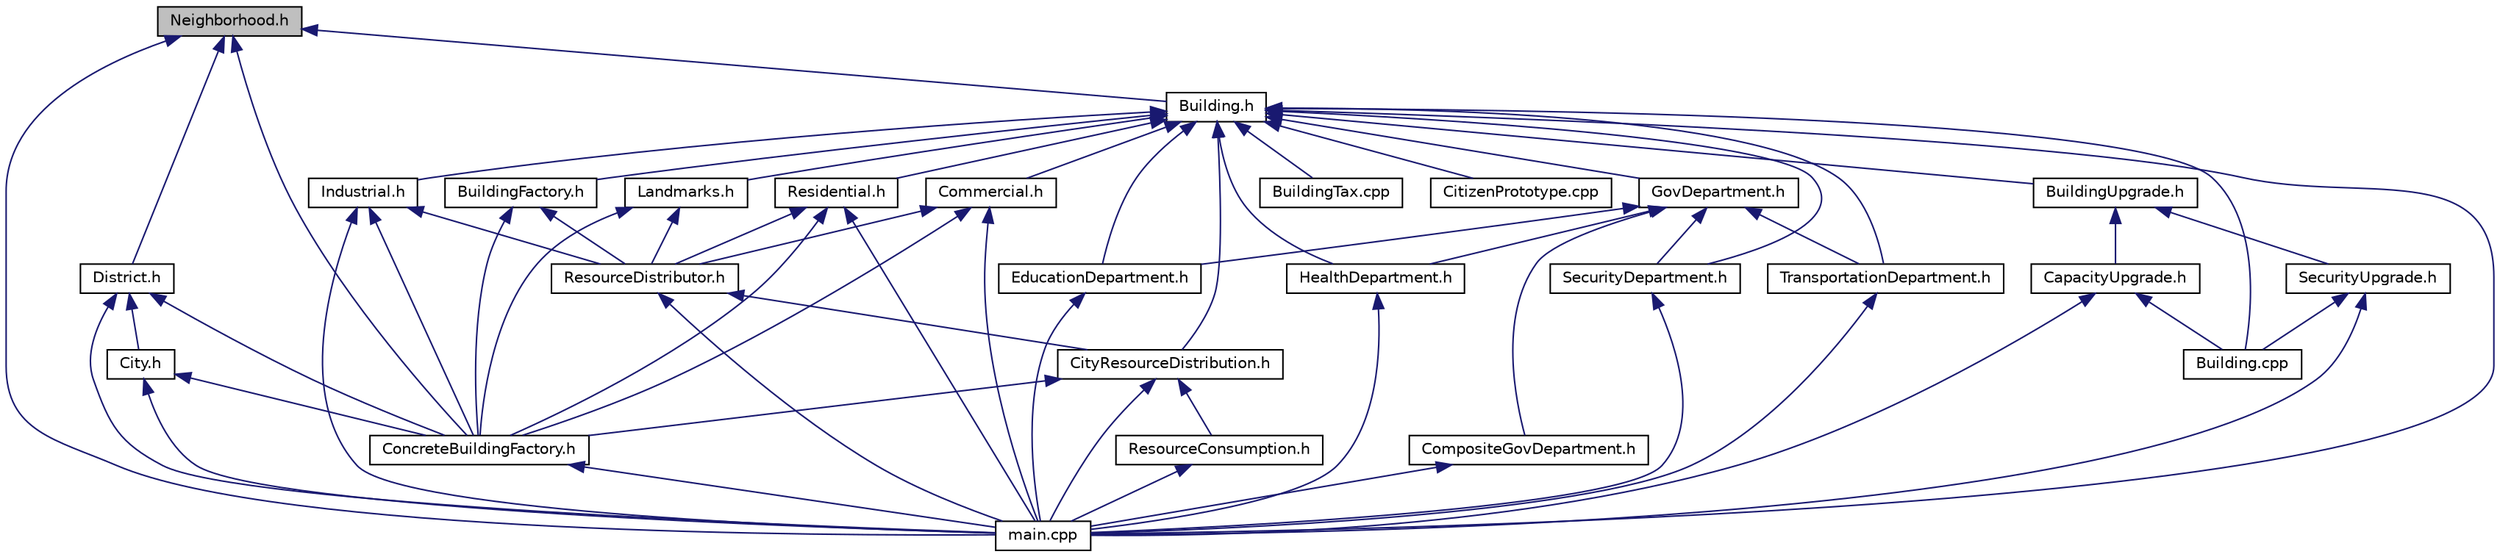 digraph "Neighborhood.h"
{
 // LATEX_PDF_SIZE
  edge [fontname="Helvetica",fontsize="10",labelfontname="Helvetica",labelfontsize="10"];
  node [fontname="Helvetica",fontsize="10",shape=record];
  Node1 [label="Neighborhood.h",height=0.2,width=0.4,color="black", fillcolor="grey75", style="filled", fontcolor="black",tooltip="Defines the Neighborhood class for managing city neighborhoods."];
  Node1 -> Node2 [dir="back",color="midnightblue",fontsize="10",style="solid",fontname="Helvetica"];
  Node2 [label="Building.h",height=0.2,width=0.4,color="black", fillcolor="white", style="filled",URL="$Building_8h.html",tooltip="Base class for all building types in the city simulation."];
  Node2 -> Node3 [dir="back",color="midnightblue",fontsize="10",style="solid",fontname="Helvetica"];
  Node3 [label="Building.cpp",height=0.2,width=0.4,color="black", fillcolor="white", style="filled",URL="$Building_8cpp.html",tooltip=" "];
  Node2 -> Node4 [dir="back",color="midnightblue",fontsize="10",style="solid",fontname="Helvetica"];
  Node4 [label="BuildingFactory.h",height=0.2,width=0.4,color="black", fillcolor="white", style="filled",URL="$BuildingFactory_8h.html",tooltip="Abstract factory class for creating Building objects."];
  Node4 -> Node5 [dir="back",color="midnightblue",fontsize="10",style="solid",fontname="Helvetica"];
  Node5 [label="ConcreteBuildingFactory.h",height=0.2,width=0.4,color="black", fillcolor="white", style="filled",URL="$ConcreteBuildingFactory_8h.html",tooltip=" "];
  Node5 -> Node6 [dir="back",color="midnightblue",fontsize="10",style="solid",fontname="Helvetica"];
  Node6 [label="main.cpp",height=0.2,width=0.4,color="black", fillcolor="white", style="filled",URL="$main_8cpp.html",tooltip="Main entry point for the City Simulation system."];
  Node4 -> Node7 [dir="back",color="midnightblue",fontsize="10",style="solid",fontname="Helvetica"];
  Node7 [label="ResourceDistributor.h",height=0.2,width=0.4,color="black", fillcolor="white", style="filled",URL="$ResourceDistributor_8h.html",tooltip="Resource distribution system interface."];
  Node7 -> Node8 [dir="back",color="midnightblue",fontsize="10",style="solid",fontname="Helvetica"];
  Node8 [label="CityResourceDistribution.h",height=0.2,width=0.4,color="black", fillcolor="white", style="filled",URL="$CityResourceDistribution_8h.html",tooltip="Resource distribution management system."];
  Node8 -> Node5 [dir="back",color="midnightblue",fontsize="10",style="solid",fontname="Helvetica"];
  Node8 -> Node6 [dir="back",color="midnightblue",fontsize="10",style="solid",fontname="Helvetica"];
  Node8 -> Node9 [dir="back",color="midnightblue",fontsize="10",style="solid",fontname="Helvetica"];
  Node9 [label="ResourceConsumption.h",height=0.2,width=0.4,color="black", fillcolor="white", style="filled",URL="$ResourceConsumption_8h.html",tooltip=" "];
  Node9 -> Node6 [dir="back",color="midnightblue",fontsize="10",style="solid",fontname="Helvetica"];
  Node7 -> Node6 [dir="back",color="midnightblue",fontsize="10",style="solid",fontname="Helvetica"];
  Node2 -> Node10 [dir="back",color="midnightblue",fontsize="10",style="solid",fontname="Helvetica"];
  Node10 [label="BuildingTax.cpp",height=0.2,width=0.4,color="black", fillcolor="white", style="filled",URL="$BuildingTax_8cpp.html",tooltip=" "];
  Node2 -> Node11 [dir="back",color="midnightblue",fontsize="10",style="solid",fontname="Helvetica"];
  Node11 [label="BuildingUpgrade.h",height=0.2,width=0.4,color="black", fillcolor="white", style="filled",URL="$BuildingUpgrade_8h.html",tooltip=" "];
  Node11 -> Node12 [dir="back",color="midnightblue",fontsize="10",style="solid",fontname="Helvetica"];
  Node12 [label="CapacityUpgrade.h",height=0.2,width=0.4,color="black", fillcolor="white", style="filled",URL="$CapacityUpgrade_8h.html",tooltip="Defines the CapacityUpgrade class for managing building capacity upgrades."];
  Node12 -> Node3 [dir="back",color="midnightblue",fontsize="10",style="solid",fontname="Helvetica"];
  Node12 -> Node6 [dir="back",color="midnightblue",fontsize="10",style="solid",fontname="Helvetica"];
  Node11 -> Node13 [dir="back",color="midnightblue",fontsize="10",style="solid",fontname="Helvetica"];
  Node13 [label="SecurityUpgrade.h",height=0.2,width=0.4,color="black", fillcolor="white", style="filled",URL="$SecurityUpgrade_8h.html",tooltip="Defines the SecurityUpgrade decorator class for building security enhancements."];
  Node13 -> Node3 [dir="back",color="midnightblue",fontsize="10",style="solid",fontname="Helvetica"];
  Node13 -> Node6 [dir="back",color="midnightblue",fontsize="10",style="solid",fontname="Helvetica"];
  Node2 -> Node14 [dir="back",color="midnightblue",fontsize="10",style="solid",fontname="Helvetica"];
  Node14 [label="CitizenPrototype.cpp",height=0.2,width=0.4,color="black", fillcolor="white", style="filled",URL="$CitizenPrototype_8cpp.html",tooltip=" "];
  Node2 -> Node8 [dir="back",color="midnightblue",fontsize="10",style="solid",fontname="Helvetica"];
  Node2 -> Node15 [dir="back",color="midnightblue",fontsize="10",style="solid",fontname="Helvetica"];
  Node15 [label="Commercial.h",height=0.2,width=0.4,color="black", fillcolor="white", style="filled",URL="$Commercial_8h.html",tooltip="Commercial building implementation."];
  Node15 -> Node5 [dir="back",color="midnightblue",fontsize="10",style="solid",fontname="Helvetica"];
  Node15 -> Node6 [dir="back",color="midnightblue",fontsize="10",style="solid",fontname="Helvetica"];
  Node15 -> Node7 [dir="back",color="midnightblue",fontsize="10",style="solid",fontname="Helvetica"];
  Node2 -> Node16 [dir="back",color="midnightblue",fontsize="10",style="solid",fontname="Helvetica"];
  Node16 [label="EducationDepartment.h",height=0.2,width=0.4,color="black", fillcolor="white", style="filled",URL="$EducationDepartment_8h.html",tooltip="Implements the Education Department functionality."];
  Node16 -> Node6 [dir="back",color="midnightblue",fontsize="10",style="solid",fontname="Helvetica"];
  Node2 -> Node17 [dir="back",color="midnightblue",fontsize="10",style="solid",fontname="Helvetica"];
  Node17 [label="GovDepartment.h",height=0.2,width=0.4,color="black", fillcolor="white", style="filled",URL="$GovDepartment_8h.html",tooltip=" "];
  Node17 -> Node18 [dir="back",color="midnightblue",fontsize="10",style="solid",fontname="Helvetica"];
  Node18 [label="CompositeGovDepartment.h",height=0.2,width=0.4,color="black", fillcolor="white", style="filled",URL="$CompositeGovDepartment_8h.html",tooltip="Implements the Composite pattern for government departments management."];
  Node18 -> Node6 [dir="back",color="midnightblue",fontsize="10",style="solid",fontname="Helvetica"];
  Node17 -> Node16 [dir="back",color="midnightblue",fontsize="10",style="solid",fontname="Helvetica"];
  Node17 -> Node19 [dir="back",color="midnightblue",fontsize="10",style="solid",fontname="Helvetica"];
  Node19 [label="HealthDepartment.h",height=0.2,width=0.4,color="black", fillcolor="white", style="filled",URL="$HealthDepartment_8h.html",tooltip=" "];
  Node19 -> Node6 [dir="back",color="midnightblue",fontsize="10",style="solid",fontname="Helvetica"];
  Node17 -> Node20 [dir="back",color="midnightblue",fontsize="10",style="solid",fontname="Helvetica"];
  Node20 [label="SecurityDepartment.h",height=0.2,width=0.4,color="black", fillcolor="white", style="filled",URL="$SecurityDepartment_8h.html",tooltip="Header file for the SecurityDepartment class."];
  Node20 -> Node6 [dir="back",color="midnightblue",fontsize="10",style="solid",fontname="Helvetica"];
  Node17 -> Node21 [dir="back",color="midnightblue",fontsize="10",style="solid",fontname="Helvetica"];
  Node21 [label="TransportationDepartment.h",height=0.2,width=0.4,color="black", fillcolor="white", style="filled",URL="$TransportationDepartment_8h.html",tooltip="Defines the Transportation Department class within the government structure."];
  Node21 -> Node6 [dir="back",color="midnightblue",fontsize="10",style="solid",fontname="Helvetica"];
  Node2 -> Node19 [dir="back",color="midnightblue",fontsize="10",style="solid",fontname="Helvetica"];
  Node2 -> Node22 [dir="back",color="midnightblue",fontsize="10",style="solid",fontname="Helvetica"];
  Node22 [label="Industrial.h",height=0.2,width=0.4,color="black", fillcolor="white", style="filled",URL="$Industrial_8h.html",tooltip=" "];
  Node22 -> Node5 [dir="back",color="midnightblue",fontsize="10",style="solid",fontname="Helvetica"];
  Node22 -> Node6 [dir="back",color="midnightblue",fontsize="10",style="solid",fontname="Helvetica"];
  Node22 -> Node7 [dir="back",color="midnightblue",fontsize="10",style="solid",fontname="Helvetica"];
  Node2 -> Node23 [dir="back",color="midnightblue",fontsize="10",style="solid",fontname="Helvetica"];
  Node23 [label="Landmarks.h",height=0.2,width=0.4,color="black", fillcolor="white", style="filled",URL="$Landmarks_8h.html",tooltip="Defines the Landmarks class for representing landmark buildings in a city."];
  Node23 -> Node5 [dir="back",color="midnightblue",fontsize="10",style="solid",fontname="Helvetica"];
  Node23 -> Node7 [dir="back",color="midnightblue",fontsize="10",style="solid",fontname="Helvetica"];
  Node2 -> Node6 [dir="back",color="midnightblue",fontsize="10",style="solid",fontname="Helvetica"];
  Node2 -> Node24 [dir="back",color="midnightblue",fontsize="10",style="solid",fontname="Helvetica"];
  Node24 [label="Residential.h",height=0.2,width=0.4,color="black", fillcolor="white", style="filled",URL="$Residential_8h.html",tooltip="Defines the Residential class for managing residential buildings."];
  Node24 -> Node5 [dir="back",color="midnightblue",fontsize="10",style="solid",fontname="Helvetica"];
  Node24 -> Node6 [dir="back",color="midnightblue",fontsize="10",style="solid",fontname="Helvetica"];
  Node24 -> Node7 [dir="back",color="midnightblue",fontsize="10",style="solid",fontname="Helvetica"];
  Node2 -> Node20 [dir="back",color="midnightblue",fontsize="10",style="solid",fontname="Helvetica"];
  Node2 -> Node21 [dir="back",color="midnightblue",fontsize="10",style="solid",fontname="Helvetica"];
  Node1 -> Node5 [dir="back",color="midnightblue",fontsize="10",style="solid",fontname="Helvetica"];
  Node1 -> Node25 [dir="back",color="midnightblue",fontsize="10",style="solid",fontname="Helvetica"];
  Node25 [label="District.h",height=0.2,width=0.4,color="black", fillcolor="white", style="filled",URL="$District_8h.html",tooltip="City district management."];
  Node25 -> Node26 [dir="back",color="midnightblue",fontsize="10",style="solid",fontname="Helvetica"];
  Node26 [label="City.h",height=0.2,width=0.4,color="black", fillcolor="white", style="filled",URL="$City_8h.html",tooltip="City management and organization."];
  Node26 -> Node5 [dir="back",color="midnightblue",fontsize="10",style="solid",fontname="Helvetica"];
  Node26 -> Node6 [dir="back",color="midnightblue",fontsize="10",style="solid",fontname="Helvetica"];
  Node25 -> Node5 [dir="back",color="midnightblue",fontsize="10",style="solid",fontname="Helvetica"];
  Node25 -> Node6 [dir="back",color="midnightblue",fontsize="10",style="solid",fontname="Helvetica"];
  Node1 -> Node6 [dir="back",color="midnightblue",fontsize="10",style="solid",fontname="Helvetica"];
}
